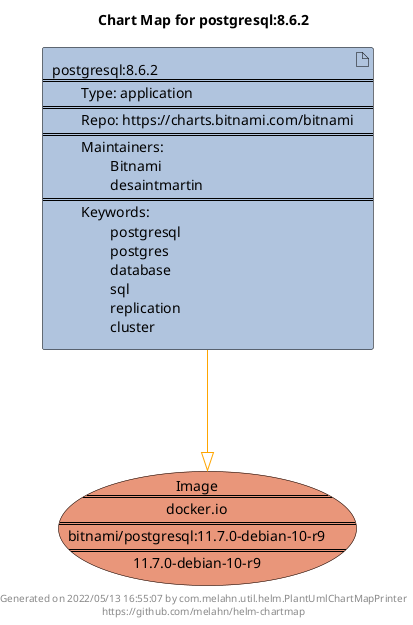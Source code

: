 @startuml
skinparam linetype ortho
skinparam backgroundColor white
skinparam usecaseBorderColor black
skinparam usecaseArrowColor LightSlateGray
skinparam artifactBorderColor black
skinparam artifactArrowColor LightSlateGray

title Chart Map for postgresql:8.6.2

'There is one referenced Helm Chart
artifact "postgresql:8.6.2\n====\n\tType: application\n====\n\tRepo: https://charts.bitnami.com/bitnami\n====\n\tMaintainers: \n\t\tBitnami\n\t\tdesaintmartin\n====\n\tKeywords: \n\t\tpostgresql\n\t\tpostgres\n\t\tdatabase\n\t\tsql\n\t\treplication\n\t\tcluster" as postgresql_8_6_2 #LightSteelBlue

'There is one referenced Docker Image
usecase "Image\n====\ndocker.io\n====\nbitnami/postgresql:11.7.0-debian-10-r9\n====\n11.7.0-debian-10-r9" as docker_io_bitnami_postgresql_11_7_0_debian_10_r9 #DarkSalmon

'Chart Dependencies
postgresql_8_6_2--[#orange]-|>docker_io_bitnami_postgresql_11_7_0_debian_10_r9

center footer Generated on 2022/05/13 16:55:07 by com.melahn.util.helm.PlantUmlChartMapPrinter\nhttps://github.com/melahn/helm-chartmap
@enduml

